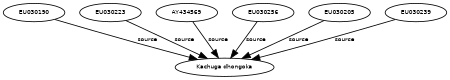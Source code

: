 digraph G {
size="3,3";
node [fontsize=7, fontname="Helvetica"];
edge [fontsize=7, fontname="Helvetica"];
node0 [label="Kachuga dhongoka", width=0.27433100247,height=0.27433100247];
node1 [label="EU030190", width=0.27433100247,height=0.27433100247];
node2 [label="EU030223", width=0.27433100247,height=0.27433100247];
node3 [label="AY434569", width=0.27433100247,height=0.27433100247];
node4 [label="EU030256", width=0.27433100247,height=0.27433100247];
node5 [label="EU030205", width=0.27433100247,height=0.27433100247];
node6 [label="EU030239", width=0.27433100247,height=0.27433100247];
node1 -> node0 [label="source"];
node2 -> node0 [label="source"];
node3 -> node0 [label="source"];
node4 -> node0 [label="source"];
node5 -> node0 [label="source"];
node6 -> node0 [label="source"];
}

